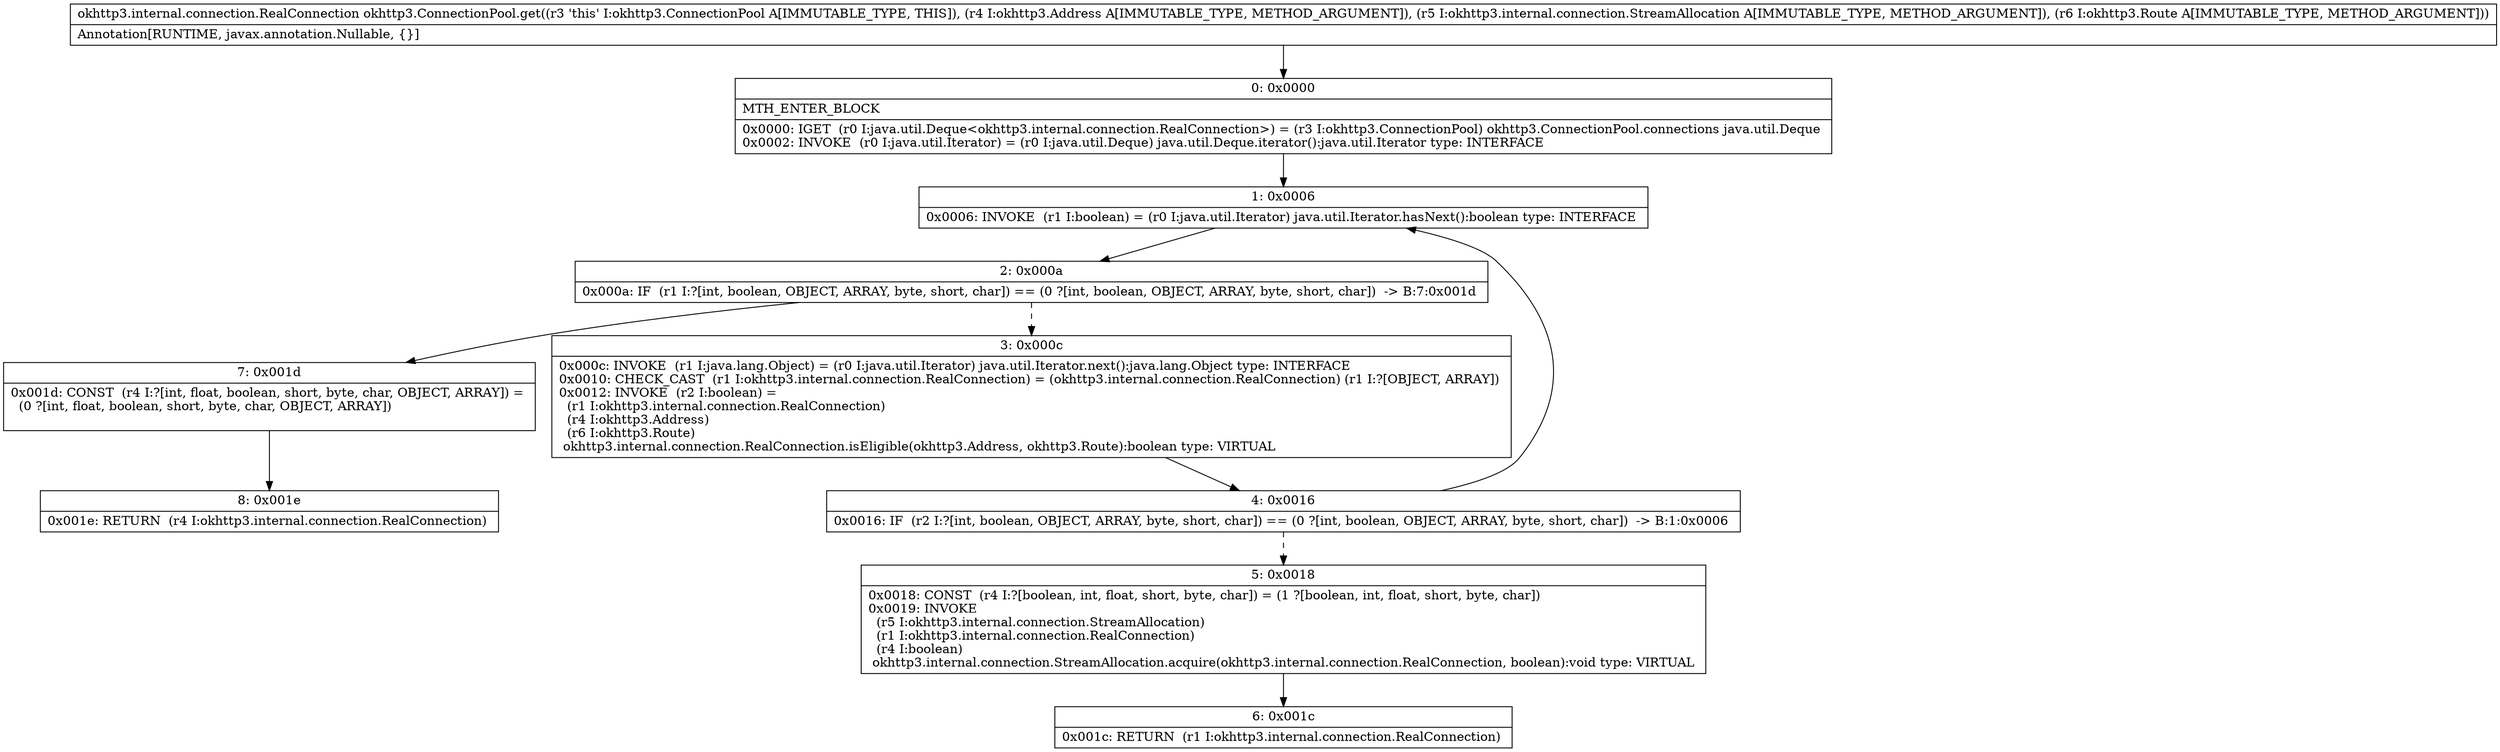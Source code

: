 digraph "CFG forokhttp3.ConnectionPool.get(Lokhttp3\/Address;Lokhttp3\/internal\/connection\/StreamAllocation;Lokhttp3\/Route;)Lokhttp3\/internal\/connection\/RealConnection;" {
Node_0 [shape=record,label="{0\:\ 0x0000|MTH_ENTER_BLOCK\l|0x0000: IGET  (r0 I:java.util.Deque\<okhttp3.internal.connection.RealConnection\>) = (r3 I:okhttp3.ConnectionPool) okhttp3.ConnectionPool.connections java.util.Deque \l0x0002: INVOKE  (r0 I:java.util.Iterator) = (r0 I:java.util.Deque) java.util.Deque.iterator():java.util.Iterator type: INTERFACE \l}"];
Node_1 [shape=record,label="{1\:\ 0x0006|0x0006: INVOKE  (r1 I:boolean) = (r0 I:java.util.Iterator) java.util.Iterator.hasNext():boolean type: INTERFACE \l}"];
Node_2 [shape=record,label="{2\:\ 0x000a|0x000a: IF  (r1 I:?[int, boolean, OBJECT, ARRAY, byte, short, char]) == (0 ?[int, boolean, OBJECT, ARRAY, byte, short, char])  \-\> B:7:0x001d \l}"];
Node_3 [shape=record,label="{3\:\ 0x000c|0x000c: INVOKE  (r1 I:java.lang.Object) = (r0 I:java.util.Iterator) java.util.Iterator.next():java.lang.Object type: INTERFACE \l0x0010: CHECK_CAST  (r1 I:okhttp3.internal.connection.RealConnection) = (okhttp3.internal.connection.RealConnection) (r1 I:?[OBJECT, ARRAY]) \l0x0012: INVOKE  (r2 I:boolean) = \l  (r1 I:okhttp3.internal.connection.RealConnection)\l  (r4 I:okhttp3.Address)\l  (r6 I:okhttp3.Route)\l okhttp3.internal.connection.RealConnection.isEligible(okhttp3.Address, okhttp3.Route):boolean type: VIRTUAL \l}"];
Node_4 [shape=record,label="{4\:\ 0x0016|0x0016: IF  (r2 I:?[int, boolean, OBJECT, ARRAY, byte, short, char]) == (0 ?[int, boolean, OBJECT, ARRAY, byte, short, char])  \-\> B:1:0x0006 \l}"];
Node_5 [shape=record,label="{5\:\ 0x0018|0x0018: CONST  (r4 I:?[boolean, int, float, short, byte, char]) = (1 ?[boolean, int, float, short, byte, char]) \l0x0019: INVOKE  \l  (r5 I:okhttp3.internal.connection.StreamAllocation)\l  (r1 I:okhttp3.internal.connection.RealConnection)\l  (r4 I:boolean)\l okhttp3.internal.connection.StreamAllocation.acquire(okhttp3.internal.connection.RealConnection, boolean):void type: VIRTUAL \l}"];
Node_6 [shape=record,label="{6\:\ 0x001c|0x001c: RETURN  (r1 I:okhttp3.internal.connection.RealConnection) \l}"];
Node_7 [shape=record,label="{7\:\ 0x001d|0x001d: CONST  (r4 I:?[int, float, boolean, short, byte, char, OBJECT, ARRAY]) = \l  (0 ?[int, float, boolean, short, byte, char, OBJECT, ARRAY])\l \l}"];
Node_8 [shape=record,label="{8\:\ 0x001e|0x001e: RETURN  (r4 I:okhttp3.internal.connection.RealConnection) \l}"];
MethodNode[shape=record,label="{okhttp3.internal.connection.RealConnection okhttp3.ConnectionPool.get((r3 'this' I:okhttp3.ConnectionPool A[IMMUTABLE_TYPE, THIS]), (r4 I:okhttp3.Address A[IMMUTABLE_TYPE, METHOD_ARGUMENT]), (r5 I:okhttp3.internal.connection.StreamAllocation A[IMMUTABLE_TYPE, METHOD_ARGUMENT]), (r6 I:okhttp3.Route A[IMMUTABLE_TYPE, METHOD_ARGUMENT]))  | Annotation[RUNTIME, javax.annotation.Nullable, \{\}]\l}"];
MethodNode -> Node_0;
Node_0 -> Node_1;
Node_1 -> Node_2;
Node_2 -> Node_3[style=dashed];
Node_2 -> Node_7;
Node_3 -> Node_4;
Node_4 -> Node_1;
Node_4 -> Node_5[style=dashed];
Node_5 -> Node_6;
Node_7 -> Node_8;
}

